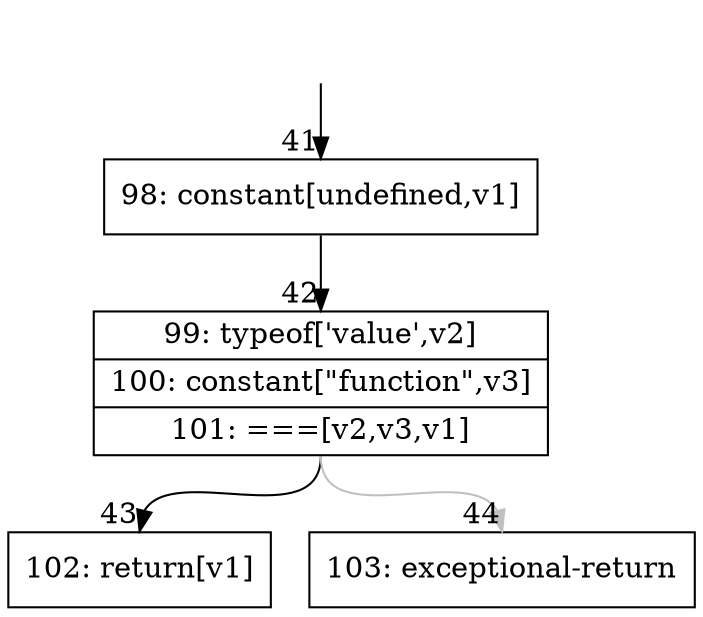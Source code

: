 digraph {
rankdir="TD"
BB_entry6[shape=none,label=""];
BB_entry6 -> BB41 [tailport=s, headport=n, headlabel="    41"]
BB41 [shape=record label="{98: constant[undefined,v1]}" ] 
BB41 -> BB42 [tailport=s, headport=n, headlabel="      42"]
BB42 [shape=record label="{99: typeof['value',v2]|100: constant[\"function\",v3]|101: ===[v2,v3,v1]}" ] 
BB42 -> BB43 [tailport=s, headport=n, headlabel="      43"]
BB42 -> BB44 [tailport=s, headport=n, color=gray, headlabel="      44"]
BB43 [shape=record label="{102: return[v1]}" ] 
BB44 [shape=record label="{103: exceptional-return}" ] 
//#$~ 75
}
